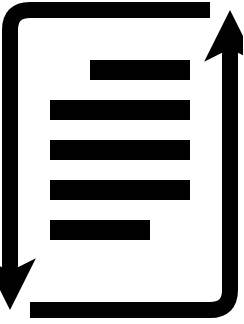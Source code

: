 <mxfile version="13.7.3" type="device"><diagram id="xmTJ-w3Ivy5PyOfWjCIW" name="Page-1"><mxGraphModel dx="981" dy="526" grid="1" gridSize="10" guides="1" tooltips="1" connect="1" arrows="1" fold="1" page="1" pageScale="1" pageWidth="850" pageHeight="1100" math="0" shadow="0"><root><mxCell id="0"/><mxCell id="1" parent="0"/><mxCell id="k3DaoUEQajdO_HMax460-1" value="" style="edgeStyle=segmentEdgeStyle;endArrow=classic;html=1;strokeWidth=8;endSize=0;" edge="1" parent="1"><mxGeometry width="50" height="50" relative="1" as="geometry"><mxPoint x="400" y="420" as="sourcePoint"/><mxPoint x="500" y="270" as="targetPoint"/></mxGeometry></mxCell><mxCell id="k3DaoUEQajdO_HMax460-2" value="" style="edgeStyle=segmentEdgeStyle;endArrow=classic;html=1;strokeWidth=8;endSize=0;" edge="1" parent="1"><mxGeometry width="50" height="50" relative="1" as="geometry"><mxPoint x="490" y="270" as="sourcePoint"/><mxPoint x="390" y="420" as="targetPoint"/></mxGeometry></mxCell><mxCell id="k3DaoUEQajdO_HMax460-3" value="" style="endArrow=none;html=1;strokeWidth=10;" edge="1" parent="1"><mxGeometry width="50" height="50" relative="1" as="geometry"><mxPoint x="430" y="300" as="sourcePoint"/><mxPoint x="480" y="300" as="targetPoint"/></mxGeometry></mxCell><mxCell id="k3DaoUEQajdO_HMax460-4" value="" style="endArrow=none;html=1;strokeWidth=10;" edge="1" parent="1"><mxGeometry width="50" height="50" relative="1" as="geometry"><mxPoint x="410" y="320" as="sourcePoint"/><mxPoint x="480" y="320" as="targetPoint"/></mxGeometry></mxCell><mxCell id="k3DaoUEQajdO_HMax460-5" value="" style="endArrow=none;html=1;strokeWidth=10;" edge="1" parent="1"><mxGeometry width="50" height="50" relative="1" as="geometry"><mxPoint x="410" y="340" as="sourcePoint"/><mxPoint x="480" y="340" as="targetPoint"/></mxGeometry></mxCell><mxCell id="k3DaoUEQajdO_HMax460-6" value="" style="endArrow=none;html=1;strokeWidth=10;" edge="1" parent="1"><mxGeometry width="50" height="50" relative="1" as="geometry"><mxPoint x="410" y="360" as="sourcePoint"/><mxPoint x="480" y="360" as="targetPoint"/></mxGeometry></mxCell><mxCell id="k3DaoUEQajdO_HMax460-7" value="" style="endArrow=none;html=1;strokeWidth=10;" edge="1" parent="1"><mxGeometry width="50" height="50" relative="1" as="geometry"><mxPoint x="410" y="380" as="sourcePoint"/><mxPoint x="460" y="380" as="targetPoint"/></mxGeometry></mxCell></root></mxGraphModel></diagram></mxfile>